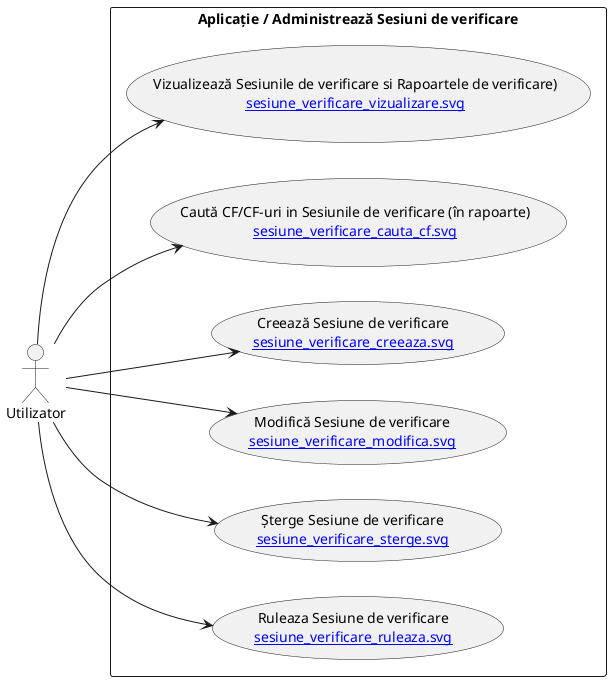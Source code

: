 @startuml
left to right direction
actor "Utilizator" as user
rectangle "Aplicație / Administrează Sesiuni de verificare" {
  usecase "Vizualizează Sesiunile de verificare si Rapoartele de verificare)\n[[sesiune_verificare_vizualizare.svg]]" as UC1
  usecase "Caută CF/CF-uri in Sesiunile de verificare (în rapoarte)\n[[sesiune_verificare_cauta_cf.svg]]" as UC2
  usecase "Creează Sesiune de verificare\n[[sesiune_verificare_creeaza.svg]]" as UC3
  usecase "Modifică Sesiune de verificare\n[[sesiune_verificare_modifica.svg]]" as UC4
  usecase "Șterge Sesiune de verificare\n[[sesiune_verificare_sterge.svg]]" as UC5
  usecase "Ruleaza Sesiune de verificare\n[[sesiune_verificare_ruleaza.svg]]" as UC6
}
user --> UC1
user --> UC2
user --> UC3
user --> UC4
user --> UC5
user --> UC6
@enduml
